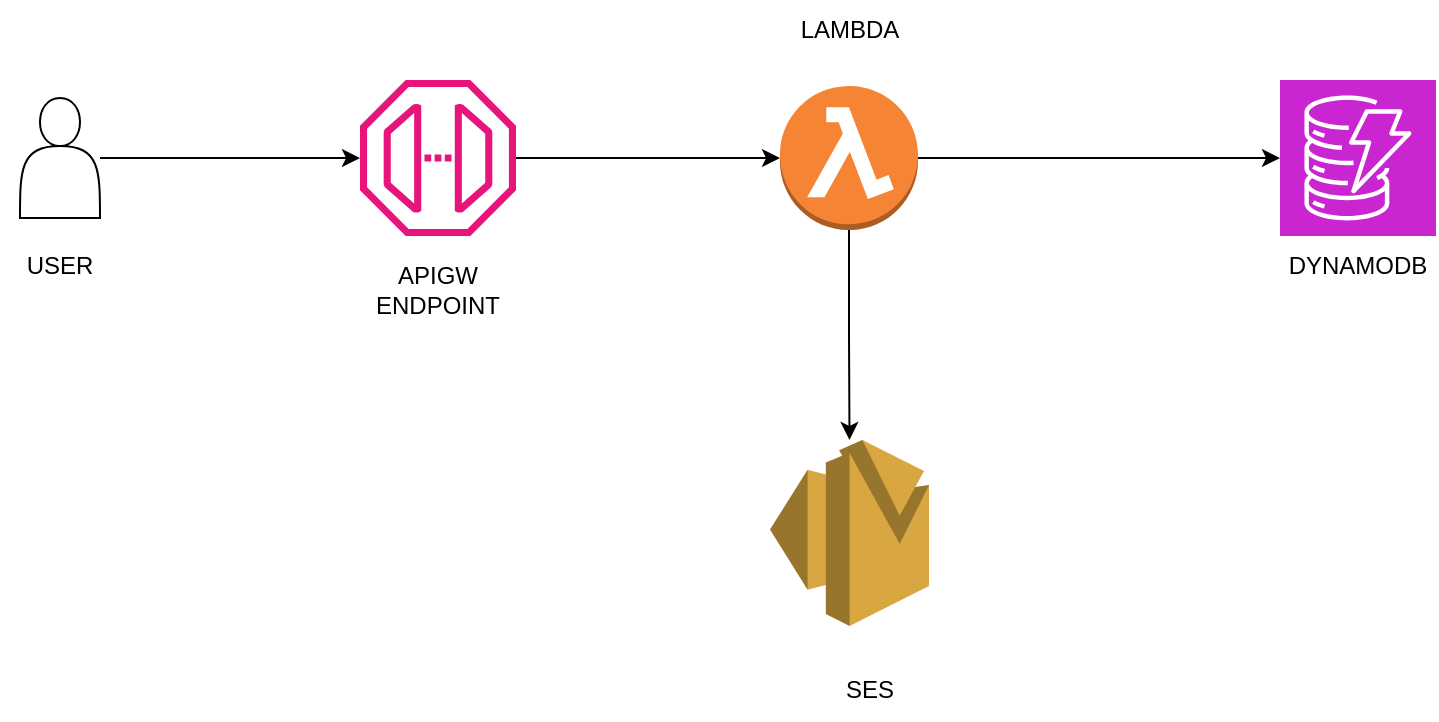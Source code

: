 <mxfile version="27.2.0">
  <diagram name="Page-1" id="9hBicgpaezlZ8oG8wvYq">
    <mxGraphModel dx="1159" dy="526" grid="1" gridSize="10" guides="1" tooltips="1" connect="1" arrows="1" fold="1" page="1" pageScale="1" pageWidth="850" pageHeight="1100" math="0" shadow="0">
      <root>
        <mxCell id="0" />
        <mxCell id="1" parent="0" />
        <mxCell id="y5rQImOxIK2gZxBgFwPA-2" value="" style="sketch=0;outlineConnect=0;fontColor=#232F3E;gradientColor=none;fillColor=#E7157B;strokeColor=none;dashed=0;verticalLabelPosition=bottom;verticalAlign=top;align=center;html=1;fontSize=12;fontStyle=0;aspect=fixed;pointerEvents=1;shape=mxgraph.aws4.endpoint;" vertex="1" parent="1">
          <mxGeometry x="180" y="170" width="78" height="78" as="geometry" />
        </mxCell>
        <mxCell id="y5rQImOxIK2gZxBgFwPA-6" style="edgeStyle=orthogonalEdgeStyle;rounded=0;orthogonalLoop=1;jettySize=auto;html=1;" edge="1" parent="1" source="y5rQImOxIK2gZxBgFwPA-3" target="y5rQImOxIK2gZxBgFwPA-4">
          <mxGeometry relative="1" as="geometry" />
        </mxCell>
        <mxCell id="y5rQImOxIK2gZxBgFwPA-8" style="edgeStyle=orthogonalEdgeStyle;rounded=0;orthogonalLoop=1;jettySize=auto;html=1;" edge="1" parent="1" source="y5rQImOxIK2gZxBgFwPA-3" target="y5rQImOxIK2gZxBgFwPA-7">
          <mxGeometry relative="1" as="geometry" />
        </mxCell>
        <mxCell id="y5rQImOxIK2gZxBgFwPA-3" value="" style="outlineConnect=0;dashed=0;verticalLabelPosition=bottom;verticalAlign=top;align=center;html=1;shape=mxgraph.aws3.lambda_function;fillColor=#F58534;gradientColor=none;" vertex="1" parent="1">
          <mxGeometry x="390" y="173" width="69" height="72" as="geometry" />
        </mxCell>
        <mxCell id="y5rQImOxIK2gZxBgFwPA-4" value="" style="sketch=0;points=[[0,0,0],[0.25,0,0],[0.5,0,0],[0.75,0,0],[1,0,0],[0,1,0],[0.25,1,0],[0.5,1,0],[0.75,1,0],[1,1,0],[0,0.25,0],[0,0.5,0],[0,0.75,0],[1,0.25,0],[1,0.5,0],[1,0.75,0]];outlineConnect=0;fontColor=#232F3E;fillColor=#C925D1;strokeColor=#ffffff;dashed=0;verticalLabelPosition=bottom;verticalAlign=top;align=center;html=1;fontSize=12;fontStyle=0;aspect=fixed;shape=mxgraph.aws4.resourceIcon;resIcon=mxgraph.aws4.dynamodb;" vertex="1" parent="1">
          <mxGeometry x="640" y="170" width="78" height="78" as="geometry" />
        </mxCell>
        <mxCell id="y5rQImOxIK2gZxBgFwPA-5" style="edgeStyle=orthogonalEdgeStyle;rounded=0;orthogonalLoop=1;jettySize=auto;html=1;entryX=0;entryY=0.5;entryDx=0;entryDy=0;entryPerimeter=0;" edge="1" parent="1" source="y5rQImOxIK2gZxBgFwPA-2" target="y5rQImOxIK2gZxBgFwPA-3">
          <mxGeometry relative="1" as="geometry" />
        </mxCell>
        <mxCell id="y5rQImOxIK2gZxBgFwPA-7" value="" style="outlineConnect=0;dashed=0;verticalLabelPosition=bottom;verticalAlign=top;align=center;html=1;shape=mxgraph.aws3.ses;fillColor=#D9A741;gradientColor=none;" vertex="1" parent="1">
          <mxGeometry x="385" y="350" width="79.5" height="93" as="geometry" />
        </mxCell>
        <mxCell id="y5rQImOxIK2gZxBgFwPA-10" style="edgeStyle=orthogonalEdgeStyle;rounded=0;orthogonalLoop=1;jettySize=auto;html=1;" edge="1" parent="1" source="y5rQImOxIK2gZxBgFwPA-9" target="y5rQImOxIK2gZxBgFwPA-2">
          <mxGeometry relative="1" as="geometry" />
        </mxCell>
        <mxCell id="y5rQImOxIK2gZxBgFwPA-9" value="" style="shape=actor;whiteSpace=wrap;html=1;" vertex="1" parent="1">
          <mxGeometry x="10" y="179" width="40" height="60" as="geometry" />
        </mxCell>
        <mxCell id="y5rQImOxIK2gZxBgFwPA-11" value="USER" style="text;html=1;align=center;verticalAlign=middle;whiteSpace=wrap;rounded=0;" vertex="1" parent="1">
          <mxGeometry y="248" width="60" height="30" as="geometry" />
        </mxCell>
        <mxCell id="y5rQImOxIK2gZxBgFwPA-12" value="APIGW ENDPOINT" style="text;html=1;align=center;verticalAlign=middle;whiteSpace=wrap;rounded=0;" vertex="1" parent="1">
          <mxGeometry x="189" y="260" width="60" height="30" as="geometry" />
        </mxCell>
        <mxCell id="y5rQImOxIK2gZxBgFwPA-13" value="LAMBDA" style="text;html=1;align=center;verticalAlign=middle;whiteSpace=wrap;rounded=0;" vertex="1" parent="1">
          <mxGeometry x="395" y="130" width="60" height="30" as="geometry" />
        </mxCell>
        <mxCell id="y5rQImOxIK2gZxBgFwPA-14" value="SES" style="text;html=1;align=center;verticalAlign=middle;whiteSpace=wrap;rounded=0;" vertex="1" parent="1">
          <mxGeometry x="405" y="460" width="60" height="30" as="geometry" />
        </mxCell>
        <mxCell id="y5rQImOxIK2gZxBgFwPA-15" value="DYNAMODB" style="text;html=1;align=center;verticalAlign=middle;whiteSpace=wrap;rounded=0;" vertex="1" parent="1">
          <mxGeometry x="649" y="248" width="60" height="30" as="geometry" />
        </mxCell>
      </root>
    </mxGraphModel>
  </diagram>
</mxfile>
